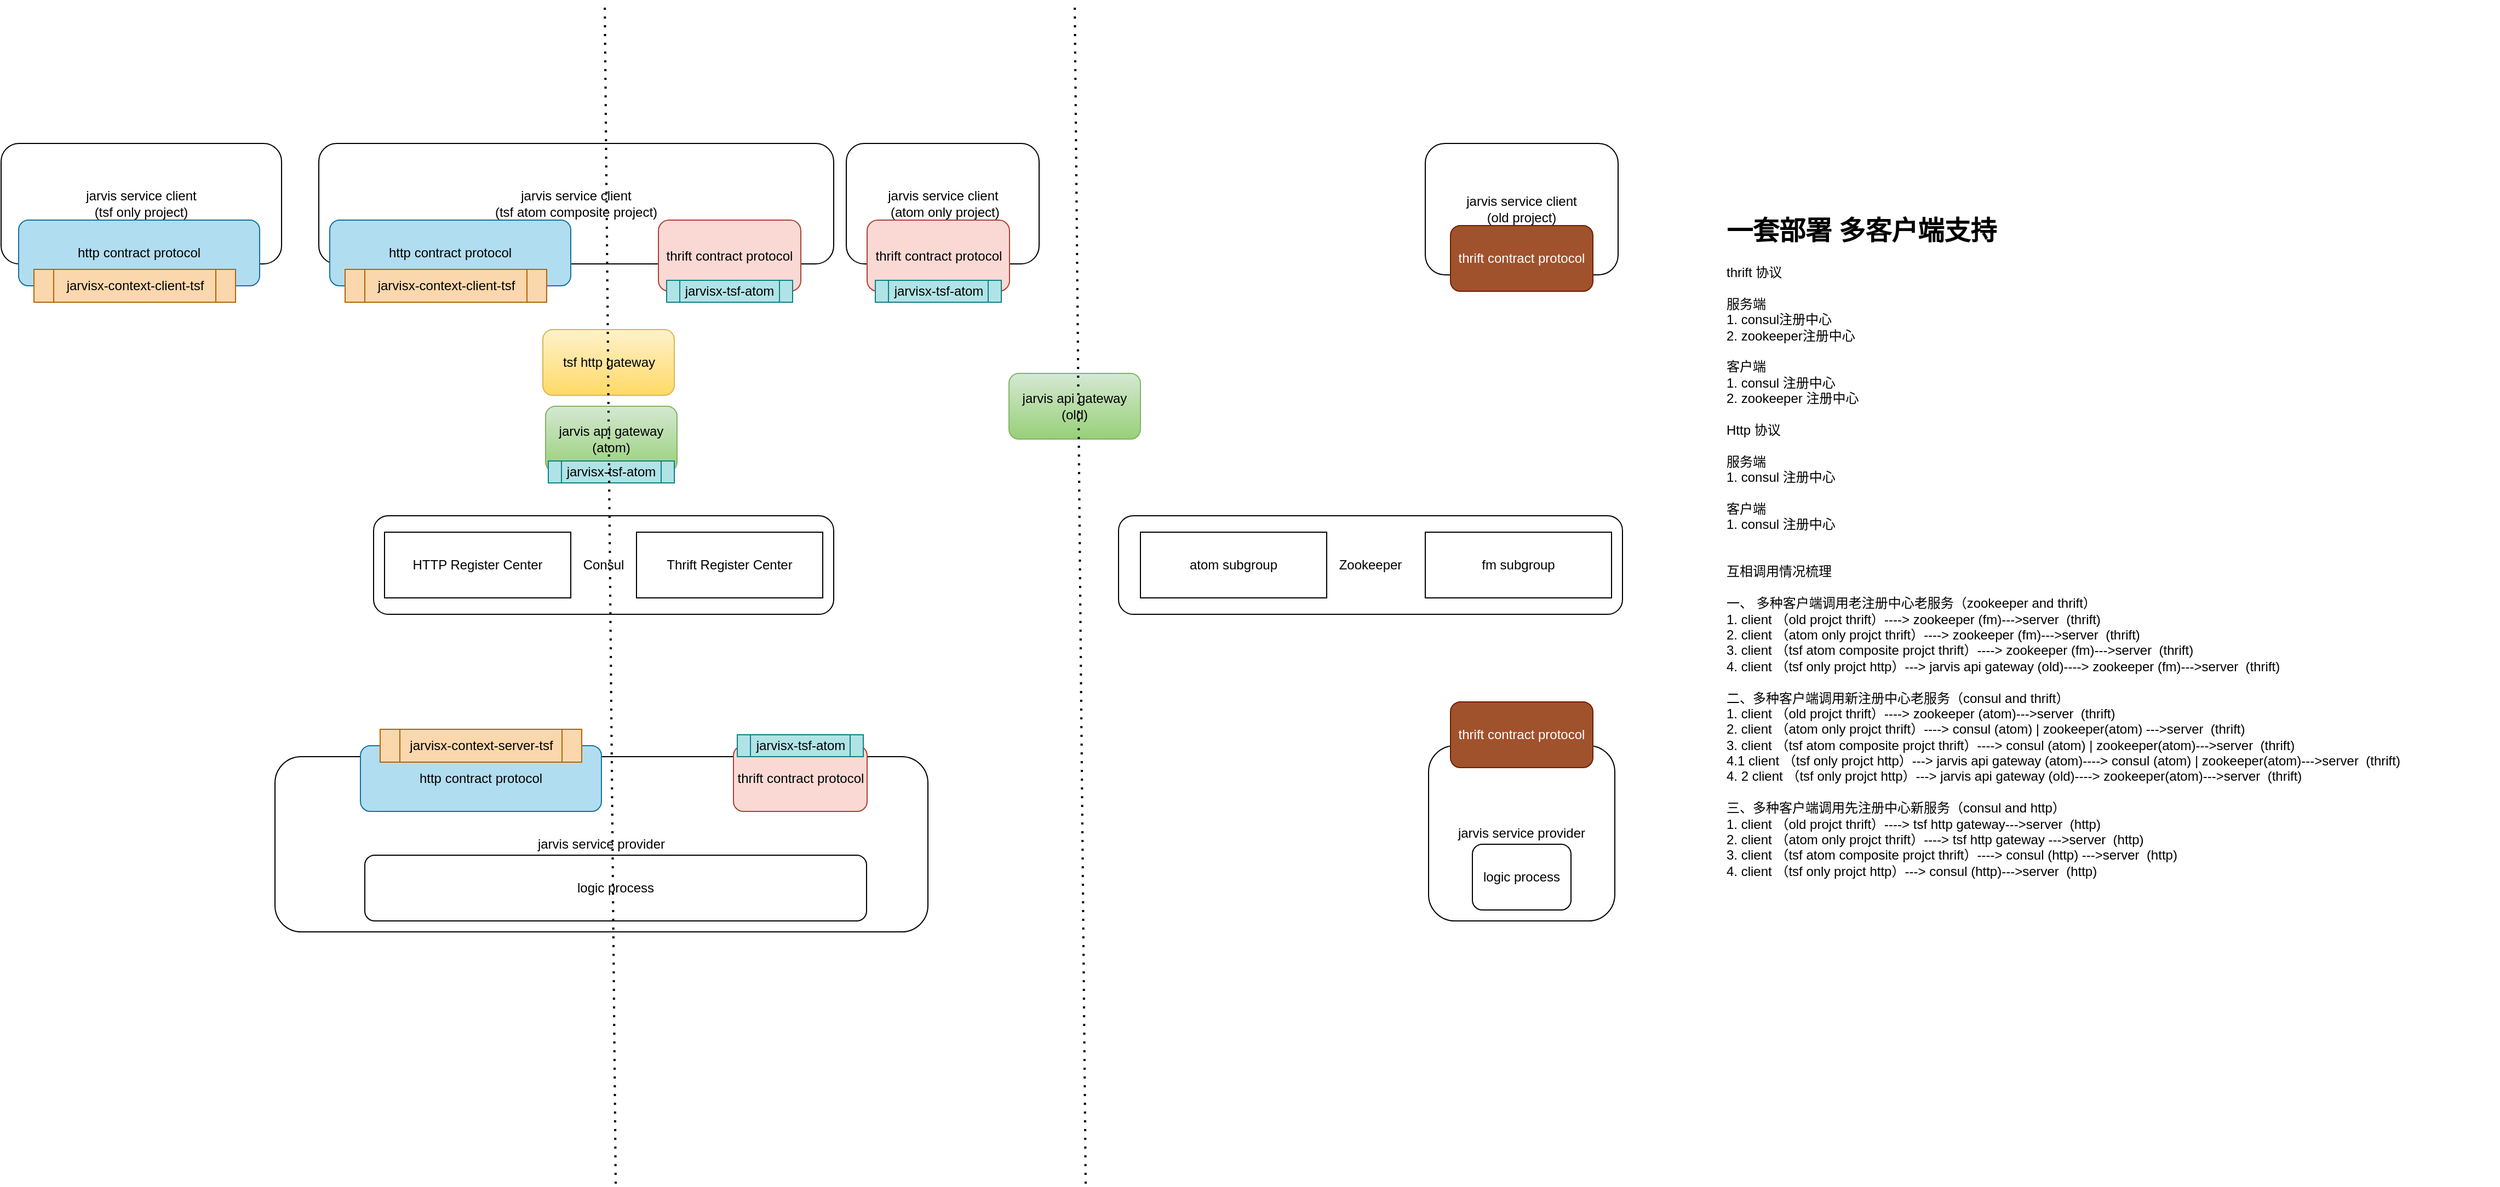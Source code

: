 <mxfile version="14.1.8" type="github">
  <diagram id="-b68cmkpjly45NJEYMcE" name="Page-1">
    <mxGraphModel dx="1889" dy="1831" grid="1" gridSize="10" guides="1" tooltips="1" connect="1" arrows="1" fold="1" page="1" pageScale="1" pageWidth="827" pageHeight="1169" math="0" shadow="0">
      <root>
        <mxCell id="0" />
        <mxCell id="1" parent="0" />
        <mxCell id="J-GAMBitPqSNVD4_ut0o-4" value="jarvis service provider" style="rounded=1;whiteSpace=wrap;html=1;" vertex="1" parent="1">
          <mxGeometry x="-200" y="390" width="596" height="160" as="geometry" />
        </mxCell>
        <mxCell id="J-GAMBitPqSNVD4_ut0o-15" value="tsf http gateway" style="rounded=1;whiteSpace=wrap;html=1;gradientColor=#ffd966;fillColor=#fff2cc;strokeColor=#d6b656;" vertex="1" parent="1">
          <mxGeometry x="44.5" width="120" height="60" as="geometry" />
        </mxCell>
        <mxCell id="J-GAMBitPqSNVD4_ut0o-18" value="jarvis api gateway&lt;br&gt;(old)" style="rounded=1;whiteSpace=wrap;html=1;gradientColor=#97d077;fillColor=#d5e8d4;strokeColor=#82b366;" vertex="1" parent="1">
          <mxGeometry x="470" y="40" width="120" height="60" as="geometry" />
        </mxCell>
        <mxCell id="J-GAMBitPqSNVD4_ut0o-32" value="logic process" style="rounded=1;whiteSpace=wrap;html=1;" vertex="1" parent="1">
          <mxGeometry x="-118" y="480" width="458" height="60" as="geometry" />
        </mxCell>
        <mxCell id="J-GAMBitPqSNVD4_ut0o-40" value="Consul" style="rounded=1;whiteSpace=wrap;html=1;" vertex="1" parent="1">
          <mxGeometry x="-110" y="170" width="420" height="90" as="geometry" />
        </mxCell>
        <mxCell id="J-GAMBitPqSNVD4_ut0o-41" value="Thrift Register Center" style="rounded=0;whiteSpace=wrap;html=1;" vertex="1" parent="1">
          <mxGeometry x="130" y="185" width="170" height="60" as="geometry" />
        </mxCell>
        <mxCell id="J-GAMBitPqSNVD4_ut0o-42" value="HTTP Register Center" style="rounded=0;whiteSpace=wrap;html=1;" vertex="1" parent="1">
          <mxGeometry x="-100" y="185" width="170" height="60" as="geometry" />
        </mxCell>
        <mxCell id="J-GAMBitPqSNVD4_ut0o-50" value="thrift contract protocol" style="rounded=1;whiteSpace=wrap;html=1;fillColor=#fad9d5;strokeColor=#ae4132;" vertex="1" parent="1">
          <mxGeometry x="218.5" y="380" width="122" height="60" as="geometry" />
        </mxCell>
        <mxCell id="J-GAMBitPqSNVD4_ut0o-51" value="jarvisx-tsf-atom" style="shape=process;whiteSpace=wrap;html=1;backgroundOutline=1;fillColor=#b0e3e6;strokeColor=#0e8088;" vertex="1" parent="1">
          <mxGeometry x="222" y="370" width="115" height="20" as="geometry" />
        </mxCell>
        <mxCell id="J-GAMBitPqSNVD4_ut0o-53" value="&lt;h1&gt;一套部署 多客户端支持&lt;/h1&gt;&lt;div&gt;thrift 协议&lt;/div&gt;&lt;div&gt;&lt;br&gt;&lt;/div&gt;&lt;div&gt;服务端&lt;/div&gt;&lt;div&gt;1. consul注册中心&lt;/div&gt;&lt;div&gt;2. zookeeper注册中心&lt;/div&gt;&lt;div&gt;&lt;br&gt;&lt;/div&gt;&lt;div&gt;客户端&lt;/div&gt;&lt;div&gt;1. consul 注册中心&lt;/div&gt;&lt;div&gt;2. zookeeper 注册中心&lt;/div&gt;&lt;div&gt;&lt;br&gt;&lt;/div&gt;&lt;div&gt;Http 协议&lt;/div&gt;&lt;div&gt;&lt;br&gt;&lt;/div&gt;&lt;div&gt;服务端&lt;/div&gt;&lt;div&gt;1. consul 注册中心&lt;/div&gt;&lt;div&gt;&lt;br&gt;&lt;/div&gt;&lt;div&gt;客户端&lt;/div&gt;&lt;div&gt;1. consul 注册中心&lt;/div&gt;&lt;div&gt;&lt;br&gt;&lt;/div&gt;&lt;div&gt;&lt;br&gt;&lt;/div&gt;&lt;div&gt;互相调用情况梳理&lt;/div&gt;&lt;div&gt;&lt;br&gt;&lt;/div&gt;&lt;div&gt;一、 多种客户端调用老注册中心老服务（zookeeper and thrift）&lt;/div&gt;&lt;div&gt;1. client （old projct thrift）----&amp;gt; zookeeper (fm)---&amp;gt;server&amp;nbsp; (thrift)&lt;/div&gt;&lt;div&gt;&lt;div&gt;2. client （atom only projct thrift）----&amp;gt; zookeeper (fm)---&amp;gt;server&amp;nbsp; (thrift)&lt;/div&gt;&lt;div&gt;&lt;div&gt;3. client （tsf atom composite projct thrift）----&amp;gt; zookeeper (fm)---&amp;gt;server&amp;nbsp; (thrift)&lt;/div&gt;&lt;div&gt;&lt;div&gt;4. client （tsf only projct http）---&amp;gt; jarvis api gateway (old)----&amp;gt; zookeeper (fm)---&amp;gt;server&amp;nbsp; (thrift)&lt;/div&gt;&lt;div&gt;&lt;br&gt;&lt;/div&gt;&lt;div&gt;二、多种客户端调用新注册中心老服务（consul and thrift）&lt;/div&gt;&lt;div&gt;&lt;div&gt;&lt;div&gt;1. client （old projct thrift）----&amp;gt; zookeeper (atom)---&amp;gt;server&amp;nbsp; (thrift)&lt;/div&gt;&lt;div&gt;&lt;span&gt;2. client （atom only projct thrift）----&amp;gt; consul (atom) | zookeeper(atom) ---&amp;gt;server&amp;nbsp; (thrift)&lt;/span&gt;&lt;br&gt;&lt;/div&gt;&lt;div&gt;&lt;div&gt;&lt;div&gt;3. client （tsf atom composite projct thrift）----&amp;gt;&amp;nbsp;consul (atom) | zookeeper(atom)---&amp;gt;server&amp;nbsp; (thrift)&lt;/div&gt;&lt;div&gt;4.1 client （tsf only projct http）---&amp;gt; jarvis api gateway (atom)----&amp;gt; consul (atom) | zookeeper(atom)---&amp;gt;server&amp;nbsp; (thrift)&lt;/div&gt;&lt;/div&gt;&lt;/div&gt;&lt;/div&gt;&lt;div&gt;&lt;div&gt;&lt;div&gt;4. 2 client （tsf only projct http）---&amp;gt; jarvis api gateway (old)----&amp;gt; zookeeper(atom)---&amp;gt;server&amp;nbsp; (thrift)&lt;/div&gt;&lt;div&gt;&lt;br&gt;&lt;/div&gt;&lt;/div&gt;&lt;/div&gt;&lt;/div&gt;&lt;/div&gt;&lt;/div&gt;&lt;/div&gt;&lt;div&gt;三、多种客户端调用先注册中心新服务（consul and http）&lt;/div&gt;&lt;div&gt;&lt;div&gt;&lt;div&gt;1. client （old projct thrift）----&amp;gt; tsf http gateway---&amp;gt;server&amp;nbsp; (http)&lt;/div&gt;&lt;div&gt;2. client （atom only projct thrift）----&amp;gt; tsf http gateway ---&amp;gt;server&amp;nbsp; (http)&lt;br&gt;&lt;/div&gt;&lt;div&gt;&lt;div&gt;3. client （tsf atom composite projct thrift）----&amp;gt;&amp;nbsp;consul (http) ---&amp;gt;server&amp;nbsp; (http)&lt;/div&gt;&lt;div&gt;4. client （tsf only projct http）---&amp;gt; consul (http)---&amp;gt;server&amp;nbsp; (http)&lt;/div&gt;&lt;/div&gt;&lt;/div&gt;&lt;div&gt;&lt;br&gt;&lt;/div&gt;&lt;/div&gt;&lt;div&gt;&lt;br&gt;&lt;/div&gt;" style="text;html=1;strokeColor=none;fillColor=none;spacing=5;spacingTop=-20;whiteSpace=wrap;overflow=hidden;rounded=0;" vertex="1" parent="1">
          <mxGeometry x="1120" y="-110" width="710" height="630" as="geometry" />
        </mxCell>
        <mxCell id="J-GAMBitPqSNVD4_ut0o-58" value="jarvis service client&lt;br&gt;(old project)" style="rounded=1;whiteSpace=wrap;html=1;" vertex="1" parent="1">
          <mxGeometry x="850" y="-170" width="176" height="120" as="geometry" />
        </mxCell>
        <mxCell id="J-GAMBitPqSNVD4_ut0o-61" value="thrift contract protocol" style="rounded=1;whiteSpace=wrap;html=1;fillColor=#a0522d;strokeColor=#6D1F00;fontColor=#ffffff;" vertex="1" parent="1">
          <mxGeometry x="873" y="-95" width="130" height="60" as="geometry" />
        </mxCell>
        <mxCell id="J-GAMBitPqSNVD4_ut0o-62" value="jarvis service provider" style="rounded=1;whiteSpace=wrap;html=1;" vertex="1" parent="1">
          <mxGeometry x="853" y="380" width="170" height="160" as="geometry" />
        </mxCell>
        <mxCell id="J-GAMBitPqSNVD4_ut0o-63" value="thrift contract protocol" style="rounded=1;whiteSpace=wrap;html=1;fillColor=#a0522d;strokeColor=#6D1F00;fontColor=#ffffff;" vertex="1" parent="1">
          <mxGeometry x="873" y="340" width="130" height="60" as="geometry" />
        </mxCell>
        <mxCell id="J-GAMBitPqSNVD4_ut0o-65" value="Zookeeper" style="rounded=1;whiteSpace=wrap;html=1;" vertex="1" parent="1">
          <mxGeometry x="570" y="170" width="460" height="90" as="geometry" />
        </mxCell>
        <mxCell id="J-GAMBitPqSNVD4_ut0o-66" value="atom subgroup" style="rounded=0;whiteSpace=wrap;html=1;" vertex="1" parent="1">
          <mxGeometry x="590" y="185" width="170" height="60" as="geometry" />
        </mxCell>
        <mxCell id="J-GAMBitPqSNVD4_ut0o-67" value="fm subgroup" style="rounded=0;whiteSpace=wrap;html=1;" vertex="1" parent="1">
          <mxGeometry x="850" y="185" width="170" height="60" as="geometry" />
        </mxCell>
        <mxCell id="J-GAMBitPqSNVD4_ut0o-68" value="" style="endArrow=none;dashed=1;html=1;dashPattern=1 3;strokeWidth=2;" edge="1" parent="1">
          <mxGeometry width="50" height="50" relative="1" as="geometry">
            <mxPoint x="540" y="780" as="sourcePoint" />
            <mxPoint x="530" y="-300" as="targetPoint" />
          </mxGeometry>
        </mxCell>
        <mxCell id="J-GAMBitPqSNVD4_ut0o-69" value="logic process" style="rounded=1;whiteSpace=wrap;html=1;" vertex="1" parent="1">
          <mxGeometry x="893" y="470" width="90" height="60" as="geometry" />
        </mxCell>
        <mxCell id="J-GAMBitPqSNVD4_ut0o-73" value="jarvis api gateway&lt;br&gt;(atom)" style="rounded=1;whiteSpace=wrap;html=1;gradientColor=#97d077;fillColor=#d5e8d4;strokeColor=#82b366;" vertex="1" parent="1">
          <mxGeometry x="47" y="70" width="120" height="60" as="geometry" />
        </mxCell>
        <mxCell id="J-GAMBitPqSNVD4_ut0o-74" value="jarvisx-tsf-atom" style="shape=process;whiteSpace=wrap;html=1;backgroundOutline=1;fillColor=#b0e3e6;strokeColor=#0e8088;" vertex="1" parent="1">
          <mxGeometry x="49.5" y="120" width="115" height="20" as="geometry" />
        </mxCell>
        <mxCell id="J-GAMBitPqSNVD4_ut0o-75" value="http contract protocol" style="rounded=1;whiteSpace=wrap;html=1;fillColor=#b1ddf0;strokeColor=#10739e;" vertex="1" parent="1">
          <mxGeometry x="-122" y="380" width="220" height="60" as="geometry" />
        </mxCell>
        <mxCell id="J-GAMBitPqSNVD4_ut0o-76" value="jarvisx-context-server-tsf" style="shape=process;whiteSpace=wrap;html=1;backgroundOutline=1;fillColor=#fad7ac;strokeColor=#b46504;" vertex="1" parent="1">
          <mxGeometry x="-104" y="365" width="184" height="30" as="geometry" />
        </mxCell>
        <mxCell id="J-GAMBitPqSNVD4_ut0o-77" value="jarvis service client&lt;br&gt;(tsf atom composite project)" style="rounded=1;whiteSpace=wrap;html=1;" vertex="1" parent="1">
          <mxGeometry x="-160" y="-170" width="470" height="110" as="geometry" />
        </mxCell>
        <mxCell id="J-GAMBitPqSNVD4_ut0o-78" value="jarvis service client &lt;br&gt;(tsf only project)" style="rounded=1;whiteSpace=wrap;html=1;" vertex="1" parent="1">
          <mxGeometry x="-450" y="-170" width="256" height="110" as="geometry" />
        </mxCell>
        <mxCell id="J-GAMBitPqSNVD4_ut0o-79" value="http contract protocol" style="rounded=1;whiteSpace=wrap;html=1;fillColor=#b1ddf0;strokeColor=#10739e;" vertex="1" parent="1">
          <mxGeometry x="-434" y="-100" width="220" height="60" as="geometry" />
        </mxCell>
        <mxCell id="J-GAMBitPqSNVD4_ut0o-80" value="jarvisx-context-client-tsf" style="shape=process;whiteSpace=wrap;html=1;backgroundOutline=1;fillColor=#fad7ac;strokeColor=#b46504;" vertex="1" parent="1">
          <mxGeometry x="-420" y="-55" width="184" height="30" as="geometry" />
        </mxCell>
        <mxCell id="J-GAMBitPqSNVD4_ut0o-81" value="jarvis service client&lt;br&gt;&amp;nbsp;(atom only project)" style="rounded=1;whiteSpace=wrap;html=1;" vertex="1" parent="1">
          <mxGeometry x="321.5" y="-170" width="176" height="110" as="geometry" />
        </mxCell>
        <mxCell id="J-GAMBitPqSNVD4_ut0o-82" value="thrift contract protocol" style="rounded=1;whiteSpace=wrap;html=1;fillColor=#fad9d5;strokeColor=#ae4132;" vertex="1" parent="1">
          <mxGeometry x="340.5" y="-100" width="130" height="65" as="geometry" />
        </mxCell>
        <mxCell id="J-GAMBitPqSNVD4_ut0o-83" value="jarvisx-tsf-atom" style="shape=process;whiteSpace=wrap;html=1;backgroundOutline=1;fillColor=#b0e3e6;strokeColor=#0e8088;" vertex="1" parent="1">
          <mxGeometry x="348" y="-45" width="115" height="20" as="geometry" />
        </mxCell>
        <mxCell id="J-GAMBitPqSNVD4_ut0o-84" value="" style="endArrow=none;dashed=1;html=1;dashPattern=1 3;strokeWidth=2;" edge="1" parent="1">
          <mxGeometry width="50" height="50" relative="1" as="geometry">
            <mxPoint x="111" y="780.0" as="sourcePoint" />
            <mxPoint x="101" y="-300" as="targetPoint" />
          </mxGeometry>
        </mxCell>
        <mxCell id="J-GAMBitPqSNVD4_ut0o-85" value="http contract protocol" style="rounded=1;whiteSpace=wrap;html=1;fillColor=#b1ddf0;strokeColor=#10739e;" vertex="1" parent="1">
          <mxGeometry x="-150" y="-100" width="220" height="60" as="geometry" />
        </mxCell>
        <mxCell id="J-GAMBitPqSNVD4_ut0o-86" value="jarvisx-context-client-tsf" style="shape=process;whiteSpace=wrap;html=1;backgroundOutline=1;fillColor=#fad7ac;strokeColor=#b46504;" vertex="1" parent="1">
          <mxGeometry x="-136" y="-55" width="184" height="30" as="geometry" />
        </mxCell>
        <mxCell id="J-GAMBitPqSNVD4_ut0o-87" value="thrift contract protocol" style="rounded=1;whiteSpace=wrap;html=1;fillColor=#fad9d5;strokeColor=#ae4132;" vertex="1" parent="1">
          <mxGeometry x="150" y="-100" width="130" height="65" as="geometry" />
        </mxCell>
        <mxCell id="J-GAMBitPqSNVD4_ut0o-88" value="jarvisx-tsf-atom" style="shape=process;whiteSpace=wrap;html=1;backgroundOutline=1;fillColor=#b0e3e6;strokeColor=#0e8088;" vertex="1" parent="1">
          <mxGeometry x="157.5" y="-45" width="115" height="20" as="geometry" />
        </mxCell>
      </root>
    </mxGraphModel>
  </diagram>
</mxfile>
